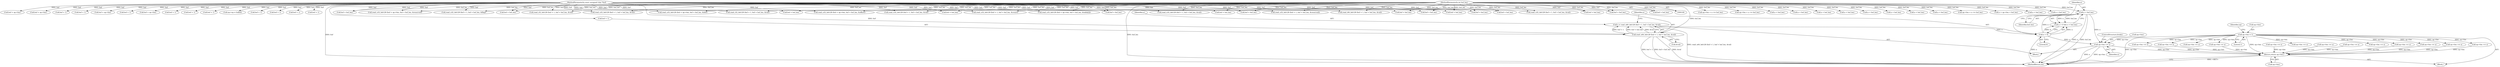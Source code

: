 digraph "0_radare2_52b1526443c1f433087928291d1c3d37a5600515@pointer" {
"1001045" [label="(Call,op->len += n)"];
"1001035" [label="(Call,n < buf_len)"];
"1001032" [label="(Call,n > 0)"];
"1001018" [label="(Call,n = read_u64_leb128 (buf + 1, buf + buf_len, &val))"];
"1001020" [label="(Call,read_u64_leb128 (buf + 1, buf + buf_len, &val))"];
"1000102" [label="(MethodParameterIn,const unsigned char *buf)"];
"1000103" [label="(MethodParameterIn,int buf_len)"];
"1000105" [label="(Call,op->len = 1)"];
"1001053" [label="(Return,return op->len;)"];
"1000830" [label="(Call,op->len + n <= buf_len)"];
"1000530" [label="(Call,buf + op->len)"];
"1000660" [label="(Call,buf + op->len)"];
"1000718" [label="(Call,buf + 1)"];
"1000913" [label="(Call,buf + 1)"];
"1001033" [label="(Identifier,n)"];
"1000454" [label="(Call,buf + buf_len)"];
"1000965" [label="(Call,op->len += n)"];
"1000897" [label="(Call,op->len += n)"];
"1001035" [label="(Call,n < buf_len)"];
"1000105" [label="(Call,op->len = 1)"];
"1000402" [label="(Call,buf + buf_len)"];
"1000984" [label="(Call,buf + buf_len)"];
"1000427" [label="(Call,op->len += n)"];
"1000514" [label="(Call,op->len + n <= buf_len)"];
"1000814" [label="(Call,buf + op->len)"];
"1000916" [label="(Call,buf + buf_len)"];
"1000659" [label="(Call,read_u32_leb128 (buf + op->len, buf + buf_len, &reserved))"];
"1000931" [label="(Call,op->len += n)"];
"1001049" [label="(Identifier,n)"];
"1001036" [label="(Identifier,n)"];
"1000787" [label="(Call,read_u32_leb128 (buf + 1, buf + buf_len, &flag))"];
"1000652" [label="(Call,op->len += n)"];
"1001045" [label="(Call,op->len += n)"];
"1000112" [label="(Identifier,op)"];
"1000791" [label="(Call,buf + buf_len)"];
"1001012" [label="(Block,)"];
"1000912" [label="(Call,read_i32_leb128 (buf + 1, buf + buf_len, &val))"];
"1000732" [label="(Call,n < buf_len)"];
"1000306" [label="(Call,n < buf_len)"];
"1001037" [label="(Identifier,buf_len)"];
"1000788" [label="(Call,buf + 1)"];
"1000633" [label="(Call,read_u32_leb128 (buf + 1, buf + buf_len, &val))"];
"1000529" [label="(Call,read_u32_leb128 (buf + op->len, buf + buf_len, &def))"];
"1000500" [label="(Call,buf + op->len)"];
"1000291" [label="(Call,read_i32_leb128 (buf + 1, buf + buf_len, &val))"];
"1001019" [label="(Identifier,n)"];
"1000721" [label="(Call,buf + buf_len)"];
"1000381" [label="(Call,op->len += n)"];
"1000813" [label="(Call,read_u32_leb128 (buf + op->len, buf + buf_len, &offset))"];
"1000554" [label="(Call,op->len += n)"];
"1000451" [label="(Call,buf + 1)"];
"1001018" [label="(Call,n = read_u64_leb128 (buf + 1, buf + buf_len, &val))"];
"1001032" [label="(Call,n > 0)"];
"1000981" [label="(Call,buf + 1)"];
"1000398" [label="(Call,read_u32_leb128 (buf + 1, buf + buf_len, &val))"];
"1001027" [label="(Call,&val)"];
"1000637" [label="(Call,buf + buf_len)"];
"1001031" [label="(Call,n > 0 && n < buf_len)"];
"1000947" [label="(Call,buf + 1)"];
"1000450" [label="(Call,read_u32_leb128 (buf + 1, buf + buf_len, &count))"];
"1000110" [label="(Call,op->op = buf[0])"];
"1000499" [label="(Call,read_u32_leb128 (buf + op->len, buf + buf_len, &table[i]))"];
"1000880" [label="(Call,n < buf_len)"];
"1000961" [label="(Call,n < buf_len)"];
"1000995" [label="(Call,n < buf_len)"];
"1000869" [label="(Call,buf + buf_len)"];
"1001050" [label="(ControlStructure,break;)"];
"1001034" [label="(Literal,0)"];
"1000717" [label="(Call,read_u32_leb128 (buf + 1, buf + buf_len, &val))"];
"1000109" [label="(Literal,1)"];
"1000465" [label="(Call,n < buf_len)"];
"1000665" [label="(Call,buf + buf_len)"];
"1000865" [label="(Call,read_u32_leb128 (buf + 1, buf + buf_len, &reserved))"];
"1000698" [label="(Call,op->len += n)"];
"1000946" [label="(Call,read_i64_leb128 (buf + 1, buf + buf_len, &val))"];
"1000295" [label="(Call,buf + buf_len)"];
"1000648" [label="(Call,n < buf_len)"];
"1000292" [label="(Call,buf + 1)"];
"1000802" [label="(Call,n < buf_len)"];
"1001020" [label="(Call,read_u64_leb128 (buf + 1, buf + buf_len, &val))"];
"1000746" [label="(Call,op->len += n)"];
"1000535" [label="(Call,buf + buf_len)"];
"1001024" [label="(Call,buf + buf_len)"];
"1001046" [label="(Call,op->len)"];
"1000505" [label="(Call,buf + buf_len)"];
"1001021" [label="(Call,buf + 1)"];
"1000866" [label="(Call,buf + 1)"];
"1000676" [label="(Call,op->len + n <= buf_len)"];
"1001073" [label="(MethodReturn,int)"];
"1000482" [label="(Call,op->len += n)"];
"1000849" [label="(Call,op->len += n)"];
"1000634" [label="(Call,buf + 1)"];
"1000546" [label="(Call,n + op->len < buf_len)"];
"1000106" [label="(Call,op->len)"];
"1001005" [label="(Call,op->len += n)"];
"1000103" [label="(MethodParameterIn,int buf_len)"];
"1000980" [label="(Call,read_u32_leb128 (buf + 1, buf + buf_len, &val))"];
"1000399" [label="(Call,buf + 1)"];
"1000413" [label="(Call,n < buf_len)"];
"1000104" [label="(Block,)"];
"1000102" [label="(MethodParameterIn,const unsigned char *buf)"];
"1000806" [label="(Call,op->len += n)"];
"1000819" [label="(Call,buf + buf_len)"];
"1001053" [label="(Return,return op->len;)"];
"1001054" [label="(Call,op->len)"];
"1000927" [label="(Call,n < buf_len)"];
"1000950" [label="(Call,buf + buf_len)"];
"1001045" -> "1001012"  [label="AST: "];
"1001045" -> "1001049"  [label="CFG: "];
"1001046" -> "1001045"  [label="AST: "];
"1001049" -> "1001045"  [label="AST: "];
"1001050" -> "1001045"  [label="CFG: "];
"1001045" -> "1001073"  [label="DDG: n"];
"1001045" -> "1001073"  [label="DDG: op->len"];
"1001035" -> "1001045"  [label="DDG: n"];
"1001032" -> "1001045"  [label="DDG: n"];
"1000105" -> "1001045"  [label="DDG: op->len"];
"1001045" -> "1001053"  [label="DDG: op->len"];
"1001035" -> "1001031"  [label="AST: "];
"1001035" -> "1001037"  [label="CFG: "];
"1001036" -> "1001035"  [label="AST: "];
"1001037" -> "1001035"  [label="AST: "];
"1001031" -> "1001035"  [label="CFG: "];
"1001035" -> "1001073"  [label="DDG: n"];
"1001035" -> "1001073"  [label="DDG: buf_len"];
"1001035" -> "1001031"  [label="DDG: n"];
"1001035" -> "1001031"  [label="DDG: buf_len"];
"1001032" -> "1001035"  [label="DDG: n"];
"1000103" -> "1001035"  [label="DDG: buf_len"];
"1001032" -> "1001031"  [label="AST: "];
"1001032" -> "1001034"  [label="CFG: "];
"1001033" -> "1001032"  [label="AST: "];
"1001034" -> "1001032"  [label="AST: "];
"1001036" -> "1001032"  [label="CFG: "];
"1001031" -> "1001032"  [label="CFG: "];
"1001032" -> "1001073"  [label="DDG: n"];
"1001032" -> "1001031"  [label="DDG: n"];
"1001032" -> "1001031"  [label="DDG: 0"];
"1001018" -> "1001032"  [label="DDG: n"];
"1001018" -> "1001012"  [label="AST: "];
"1001018" -> "1001020"  [label="CFG: "];
"1001019" -> "1001018"  [label="AST: "];
"1001020" -> "1001018"  [label="AST: "];
"1001033" -> "1001018"  [label="CFG: "];
"1001018" -> "1001073"  [label="DDG: read_u64_leb128 (buf + 1, buf + buf_len, &val)"];
"1001020" -> "1001018"  [label="DDG: buf + 1"];
"1001020" -> "1001018"  [label="DDG: buf + buf_len"];
"1001020" -> "1001018"  [label="DDG: &val"];
"1001020" -> "1001027"  [label="CFG: "];
"1001021" -> "1001020"  [label="AST: "];
"1001024" -> "1001020"  [label="AST: "];
"1001027" -> "1001020"  [label="AST: "];
"1001020" -> "1001073"  [label="DDG: buf + buf_len"];
"1001020" -> "1001073"  [label="DDG: &val"];
"1001020" -> "1001073"  [label="DDG: buf + 1"];
"1000102" -> "1001020"  [label="DDG: buf"];
"1000103" -> "1001020"  [label="DDG: buf_len"];
"1000102" -> "1000100"  [label="AST: "];
"1000102" -> "1001073"  [label="DDG: buf"];
"1000102" -> "1000110"  [label="DDG: buf"];
"1000102" -> "1000291"  [label="DDG: buf"];
"1000102" -> "1000292"  [label="DDG: buf"];
"1000102" -> "1000295"  [label="DDG: buf"];
"1000102" -> "1000398"  [label="DDG: buf"];
"1000102" -> "1000399"  [label="DDG: buf"];
"1000102" -> "1000402"  [label="DDG: buf"];
"1000102" -> "1000450"  [label="DDG: buf"];
"1000102" -> "1000451"  [label="DDG: buf"];
"1000102" -> "1000454"  [label="DDG: buf"];
"1000102" -> "1000499"  [label="DDG: buf"];
"1000102" -> "1000500"  [label="DDG: buf"];
"1000102" -> "1000505"  [label="DDG: buf"];
"1000102" -> "1000529"  [label="DDG: buf"];
"1000102" -> "1000530"  [label="DDG: buf"];
"1000102" -> "1000535"  [label="DDG: buf"];
"1000102" -> "1000633"  [label="DDG: buf"];
"1000102" -> "1000634"  [label="DDG: buf"];
"1000102" -> "1000637"  [label="DDG: buf"];
"1000102" -> "1000659"  [label="DDG: buf"];
"1000102" -> "1000660"  [label="DDG: buf"];
"1000102" -> "1000665"  [label="DDG: buf"];
"1000102" -> "1000717"  [label="DDG: buf"];
"1000102" -> "1000718"  [label="DDG: buf"];
"1000102" -> "1000721"  [label="DDG: buf"];
"1000102" -> "1000787"  [label="DDG: buf"];
"1000102" -> "1000788"  [label="DDG: buf"];
"1000102" -> "1000791"  [label="DDG: buf"];
"1000102" -> "1000813"  [label="DDG: buf"];
"1000102" -> "1000814"  [label="DDG: buf"];
"1000102" -> "1000819"  [label="DDG: buf"];
"1000102" -> "1000865"  [label="DDG: buf"];
"1000102" -> "1000866"  [label="DDG: buf"];
"1000102" -> "1000869"  [label="DDG: buf"];
"1000102" -> "1000912"  [label="DDG: buf"];
"1000102" -> "1000913"  [label="DDG: buf"];
"1000102" -> "1000916"  [label="DDG: buf"];
"1000102" -> "1000946"  [label="DDG: buf"];
"1000102" -> "1000947"  [label="DDG: buf"];
"1000102" -> "1000950"  [label="DDG: buf"];
"1000102" -> "1000980"  [label="DDG: buf"];
"1000102" -> "1000981"  [label="DDG: buf"];
"1000102" -> "1000984"  [label="DDG: buf"];
"1000102" -> "1001021"  [label="DDG: buf"];
"1000102" -> "1001024"  [label="DDG: buf"];
"1000103" -> "1000100"  [label="AST: "];
"1000103" -> "1001073"  [label="DDG: buf_len"];
"1000103" -> "1000291"  [label="DDG: buf_len"];
"1000103" -> "1000295"  [label="DDG: buf_len"];
"1000103" -> "1000306"  [label="DDG: buf_len"];
"1000103" -> "1000398"  [label="DDG: buf_len"];
"1000103" -> "1000402"  [label="DDG: buf_len"];
"1000103" -> "1000413"  [label="DDG: buf_len"];
"1000103" -> "1000450"  [label="DDG: buf_len"];
"1000103" -> "1000454"  [label="DDG: buf_len"];
"1000103" -> "1000465"  [label="DDG: buf_len"];
"1000103" -> "1000499"  [label="DDG: buf_len"];
"1000103" -> "1000505"  [label="DDG: buf_len"];
"1000103" -> "1000514"  [label="DDG: buf_len"];
"1000103" -> "1000529"  [label="DDG: buf_len"];
"1000103" -> "1000535"  [label="DDG: buf_len"];
"1000103" -> "1000546"  [label="DDG: buf_len"];
"1000103" -> "1000633"  [label="DDG: buf_len"];
"1000103" -> "1000637"  [label="DDG: buf_len"];
"1000103" -> "1000648"  [label="DDG: buf_len"];
"1000103" -> "1000659"  [label="DDG: buf_len"];
"1000103" -> "1000665"  [label="DDG: buf_len"];
"1000103" -> "1000676"  [label="DDG: buf_len"];
"1000103" -> "1000717"  [label="DDG: buf_len"];
"1000103" -> "1000721"  [label="DDG: buf_len"];
"1000103" -> "1000732"  [label="DDG: buf_len"];
"1000103" -> "1000787"  [label="DDG: buf_len"];
"1000103" -> "1000791"  [label="DDG: buf_len"];
"1000103" -> "1000802"  [label="DDG: buf_len"];
"1000103" -> "1000813"  [label="DDG: buf_len"];
"1000103" -> "1000819"  [label="DDG: buf_len"];
"1000103" -> "1000830"  [label="DDG: buf_len"];
"1000103" -> "1000865"  [label="DDG: buf_len"];
"1000103" -> "1000869"  [label="DDG: buf_len"];
"1000103" -> "1000880"  [label="DDG: buf_len"];
"1000103" -> "1000912"  [label="DDG: buf_len"];
"1000103" -> "1000916"  [label="DDG: buf_len"];
"1000103" -> "1000927"  [label="DDG: buf_len"];
"1000103" -> "1000946"  [label="DDG: buf_len"];
"1000103" -> "1000950"  [label="DDG: buf_len"];
"1000103" -> "1000961"  [label="DDG: buf_len"];
"1000103" -> "1000980"  [label="DDG: buf_len"];
"1000103" -> "1000984"  [label="DDG: buf_len"];
"1000103" -> "1000995"  [label="DDG: buf_len"];
"1000103" -> "1001024"  [label="DDG: buf_len"];
"1000105" -> "1000104"  [label="AST: "];
"1000105" -> "1000109"  [label="CFG: "];
"1000106" -> "1000105"  [label="AST: "];
"1000109" -> "1000105"  [label="AST: "];
"1000112" -> "1000105"  [label="CFG: "];
"1000105" -> "1001073"  [label="DDG: op->len"];
"1000105" -> "1000381"  [label="DDG: op->len"];
"1000105" -> "1000427"  [label="DDG: op->len"];
"1000105" -> "1000482"  [label="DDG: op->len"];
"1000105" -> "1000652"  [label="DDG: op->len"];
"1000105" -> "1000746"  [label="DDG: op->len"];
"1000105" -> "1000806"  [label="DDG: op->len"];
"1000105" -> "1000897"  [label="DDG: op->len"];
"1000105" -> "1000931"  [label="DDG: op->len"];
"1000105" -> "1000965"  [label="DDG: op->len"];
"1000105" -> "1001005"  [label="DDG: op->len"];
"1000105" -> "1001053"  [label="DDG: op->len"];
"1001053" -> "1000104"  [label="AST: "];
"1001053" -> "1001054"  [label="CFG: "];
"1001054" -> "1001053"  [label="AST: "];
"1001073" -> "1001053"  [label="CFG: "];
"1001053" -> "1001073"  [label="DDG: <RET>"];
"1000427" -> "1001053"  [label="DDG: op->len"];
"1000849" -> "1001053"  [label="DDG: op->len"];
"1000746" -> "1001053"  [label="DDG: op->len"];
"1000897" -> "1001053"  [label="DDG: op->len"];
"1000965" -> "1001053"  [label="DDG: op->len"];
"1000381" -> "1001053"  [label="DDG: op->len"];
"1000931" -> "1001053"  [label="DDG: op->len"];
"1001005" -> "1001053"  [label="DDG: op->len"];
"1000554" -> "1001053"  [label="DDG: op->len"];
"1000698" -> "1001053"  [label="DDG: op->len"];
}
